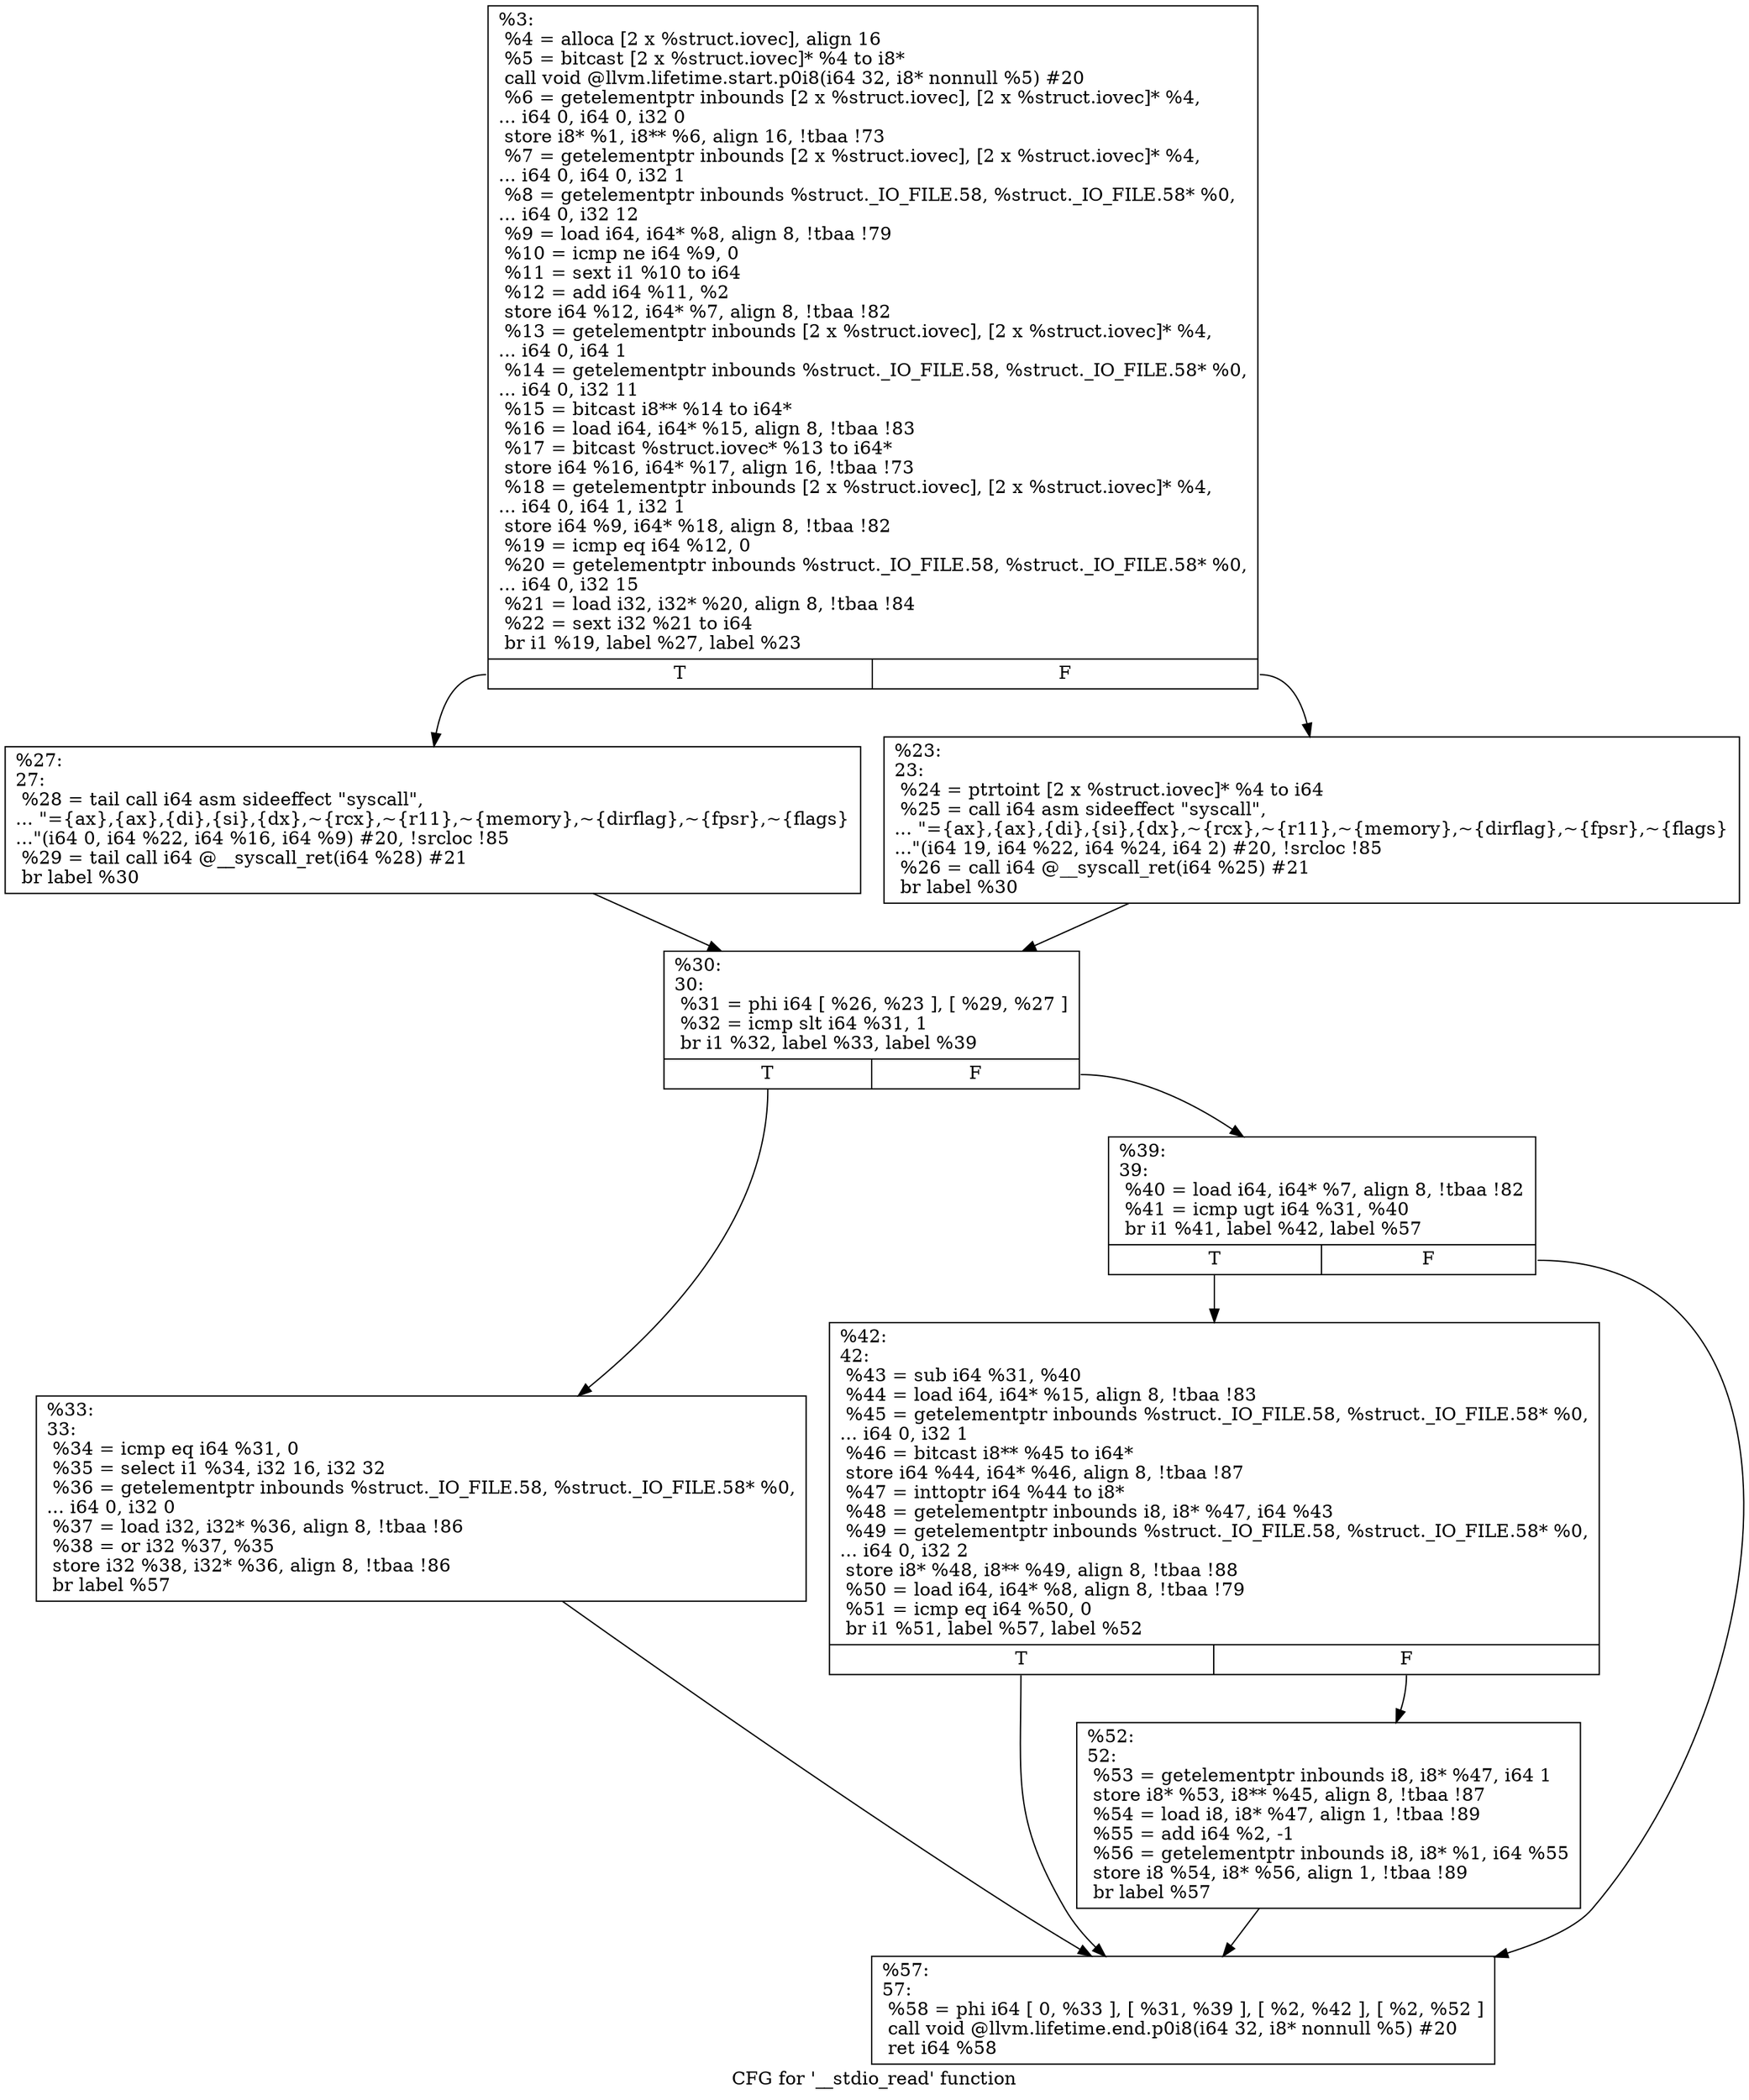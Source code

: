 digraph "CFG for '__stdio_read' function" {
	label="CFG for '__stdio_read' function";

	Node0x2353e20 [shape=record,label="{%3:\l  %4 = alloca [2 x %struct.iovec], align 16\l  %5 = bitcast [2 x %struct.iovec]* %4 to i8*\l  call void @llvm.lifetime.start.p0i8(i64 32, i8* nonnull %5) #20\l  %6 = getelementptr inbounds [2 x %struct.iovec], [2 x %struct.iovec]* %4,\l... i64 0, i64 0, i32 0\l  store i8* %1, i8** %6, align 16, !tbaa !73\l  %7 = getelementptr inbounds [2 x %struct.iovec], [2 x %struct.iovec]* %4,\l... i64 0, i64 0, i32 1\l  %8 = getelementptr inbounds %struct._IO_FILE.58, %struct._IO_FILE.58* %0,\l... i64 0, i32 12\l  %9 = load i64, i64* %8, align 8, !tbaa !79\l  %10 = icmp ne i64 %9, 0\l  %11 = sext i1 %10 to i64\l  %12 = add i64 %11, %2\l  store i64 %12, i64* %7, align 8, !tbaa !82\l  %13 = getelementptr inbounds [2 x %struct.iovec], [2 x %struct.iovec]* %4,\l... i64 0, i64 1\l  %14 = getelementptr inbounds %struct._IO_FILE.58, %struct._IO_FILE.58* %0,\l... i64 0, i32 11\l  %15 = bitcast i8** %14 to i64*\l  %16 = load i64, i64* %15, align 8, !tbaa !83\l  %17 = bitcast %struct.iovec* %13 to i64*\l  store i64 %16, i64* %17, align 16, !tbaa !73\l  %18 = getelementptr inbounds [2 x %struct.iovec], [2 x %struct.iovec]* %4,\l... i64 0, i64 1, i32 1\l  store i64 %9, i64* %18, align 8, !tbaa !82\l  %19 = icmp eq i64 %12, 0\l  %20 = getelementptr inbounds %struct._IO_FILE.58, %struct._IO_FILE.58* %0,\l... i64 0, i32 15\l  %21 = load i32, i32* %20, align 8, !tbaa !84\l  %22 = sext i32 %21 to i64\l  br i1 %19, label %27, label %23\l|{<s0>T|<s1>F}}"];
	Node0x2353e20:s0 -> Node0x2353ec0;
	Node0x2353e20:s1 -> Node0x2353e70;
	Node0x2353e70 [shape=record,label="{%23:\l23:                                               \l  %24 = ptrtoint [2 x %struct.iovec]* %4 to i64\l  %25 = call i64 asm sideeffect \"syscall\",\l... \"=\{ax\},\{ax\},\{di\},\{si\},\{dx\},~\{rcx\},~\{r11\},~\{memory\},~\{dirflag\},~\{fpsr\},~\{flags\}\l...\"(i64 19, i64 %22, i64 %24, i64 2) #20, !srcloc !85\l  %26 = call i64 @__syscall_ret(i64 %25) #21\l  br label %30\l}"];
	Node0x2353e70 -> Node0x2353f10;
	Node0x2353ec0 [shape=record,label="{%27:\l27:                                               \l  %28 = tail call i64 asm sideeffect \"syscall\",\l... \"=\{ax\},\{ax\},\{di\},\{si\},\{dx\},~\{rcx\},~\{r11\},~\{memory\},~\{dirflag\},~\{fpsr\},~\{flags\}\l...\"(i64 0, i64 %22, i64 %16, i64 %9) #20, !srcloc !85\l  %29 = tail call i64 @__syscall_ret(i64 %28) #21\l  br label %30\l}"];
	Node0x2353ec0 -> Node0x2353f10;
	Node0x2353f10 [shape=record,label="{%30:\l30:                                               \l  %31 = phi i64 [ %26, %23 ], [ %29, %27 ]\l  %32 = icmp slt i64 %31, 1\l  br i1 %32, label %33, label %39\l|{<s0>T|<s1>F}}"];
	Node0x2353f10:s0 -> Node0x2353f60;
	Node0x2353f10:s1 -> Node0x2353fb0;
	Node0x2353f60 [shape=record,label="{%33:\l33:                                               \l  %34 = icmp eq i64 %31, 0\l  %35 = select i1 %34, i32 16, i32 32\l  %36 = getelementptr inbounds %struct._IO_FILE.58, %struct._IO_FILE.58* %0,\l... i64 0, i32 0\l  %37 = load i32, i32* %36, align 8, !tbaa !86\l  %38 = or i32 %37, %35\l  store i32 %38, i32* %36, align 8, !tbaa !86\l  br label %57\l}"];
	Node0x2353f60 -> Node0x23540a0;
	Node0x2353fb0 [shape=record,label="{%39:\l39:                                               \l  %40 = load i64, i64* %7, align 8, !tbaa !82\l  %41 = icmp ugt i64 %31, %40\l  br i1 %41, label %42, label %57\l|{<s0>T|<s1>F}}"];
	Node0x2353fb0:s0 -> Node0x2354000;
	Node0x2353fb0:s1 -> Node0x23540a0;
	Node0x2354000 [shape=record,label="{%42:\l42:                                               \l  %43 = sub i64 %31, %40\l  %44 = load i64, i64* %15, align 8, !tbaa !83\l  %45 = getelementptr inbounds %struct._IO_FILE.58, %struct._IO_FILE.58* %0,\l... i64 0, i32 1\l  %46 = bitcast i8** %45 to i64*\l  store i64 %44, i64* %46, align 8, !tbaa !87\l  %47 = inttoptr i64 %44 to i8*\l  %48 = getelementptr inbounds i8, i8* %47, i64 %43\l  %49 = getelementptr inbounds %struct._IO_FILE.58, %struct._IO_FILE.58* %0,\l... i64 0, i32 2\l  store i8* %48, i8** %49, align 8, !tbaa !88\l  %50 = load i64, i64* %8, align 8, !tbaa !79\l  %51 = icmp eq i64 %50, 0\l  br i1 %51, label %57, label %52\l|{<s0>T|<s1>F}}"];
	Node0x2354000:s0 -> Node0x23540a0;
	Node0x2354000:s1 -> Node0x2354050;
	Node0x2354050 [shape=record,label="{%52:\l52:                                               \l  %53 = getelementptr inbounds i8, i8* %47, i64 1\l  store i8* %53, i8** %45, align 8, !tbaa !87\l  %54 = load i8, i8* %47, align 1, !tbaa !89\l  %55 = add i64 %2, -1\l  %56 = getelementptr inbounds i8, i8* %1, i64 %55\l  store i8 %54, i8* %56, align 1, !tbaa !89\l  br label %57\l}"];
	Node0x2354050 -> Node0x23540a0;
	Node0x23540a0 [shape=record,label="{%57:\l57:                                               \l  %58 = phi i64 [ 0, %33 ], [ %31, %39 ], [ %2, %42 ], [ %2, %52 ]\l  call void @llvm.lifetime.end.p0i8(i64 32, i8* nonnull %5) #20\l  ret i64 %58\l}"];
}
